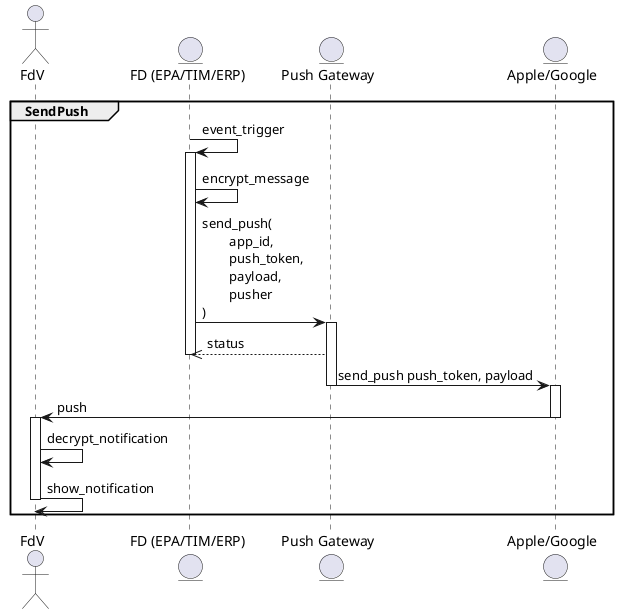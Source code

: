 @startuml Registration

actor "FdV" as App
entity "FD (EPA/TIM/ERP)" as Fachdienst
entity "Push Gateway" as NotificationService
entity "Apple/Google" as NotificationProvider

group SendPush
    Fachdienst -> Fachdienst : event_trigger
    activate Fachdienst
    Fachdienst -> Fachdienst : encrypt_message
    Fachdienst -> NotificationService : send_push(\n\tapp_id,\n\tpush_token,\n\tpayload,\n\tpusher\n)
    activate NotificationService
    NotificationService -->> Fachdienst : status
    deactivate Fachdienst
    NotificationService -> NotificationProvider : send_push push_token, payload
    deactivate NotificationService

    activate NotificationProvider
    NotificationProvider -> App : push
    deactivate NotificationProvider

    activate App
    App -> App : decrypt_notification
    App -> App : show_notification
    deactivate App

end

@enduml
